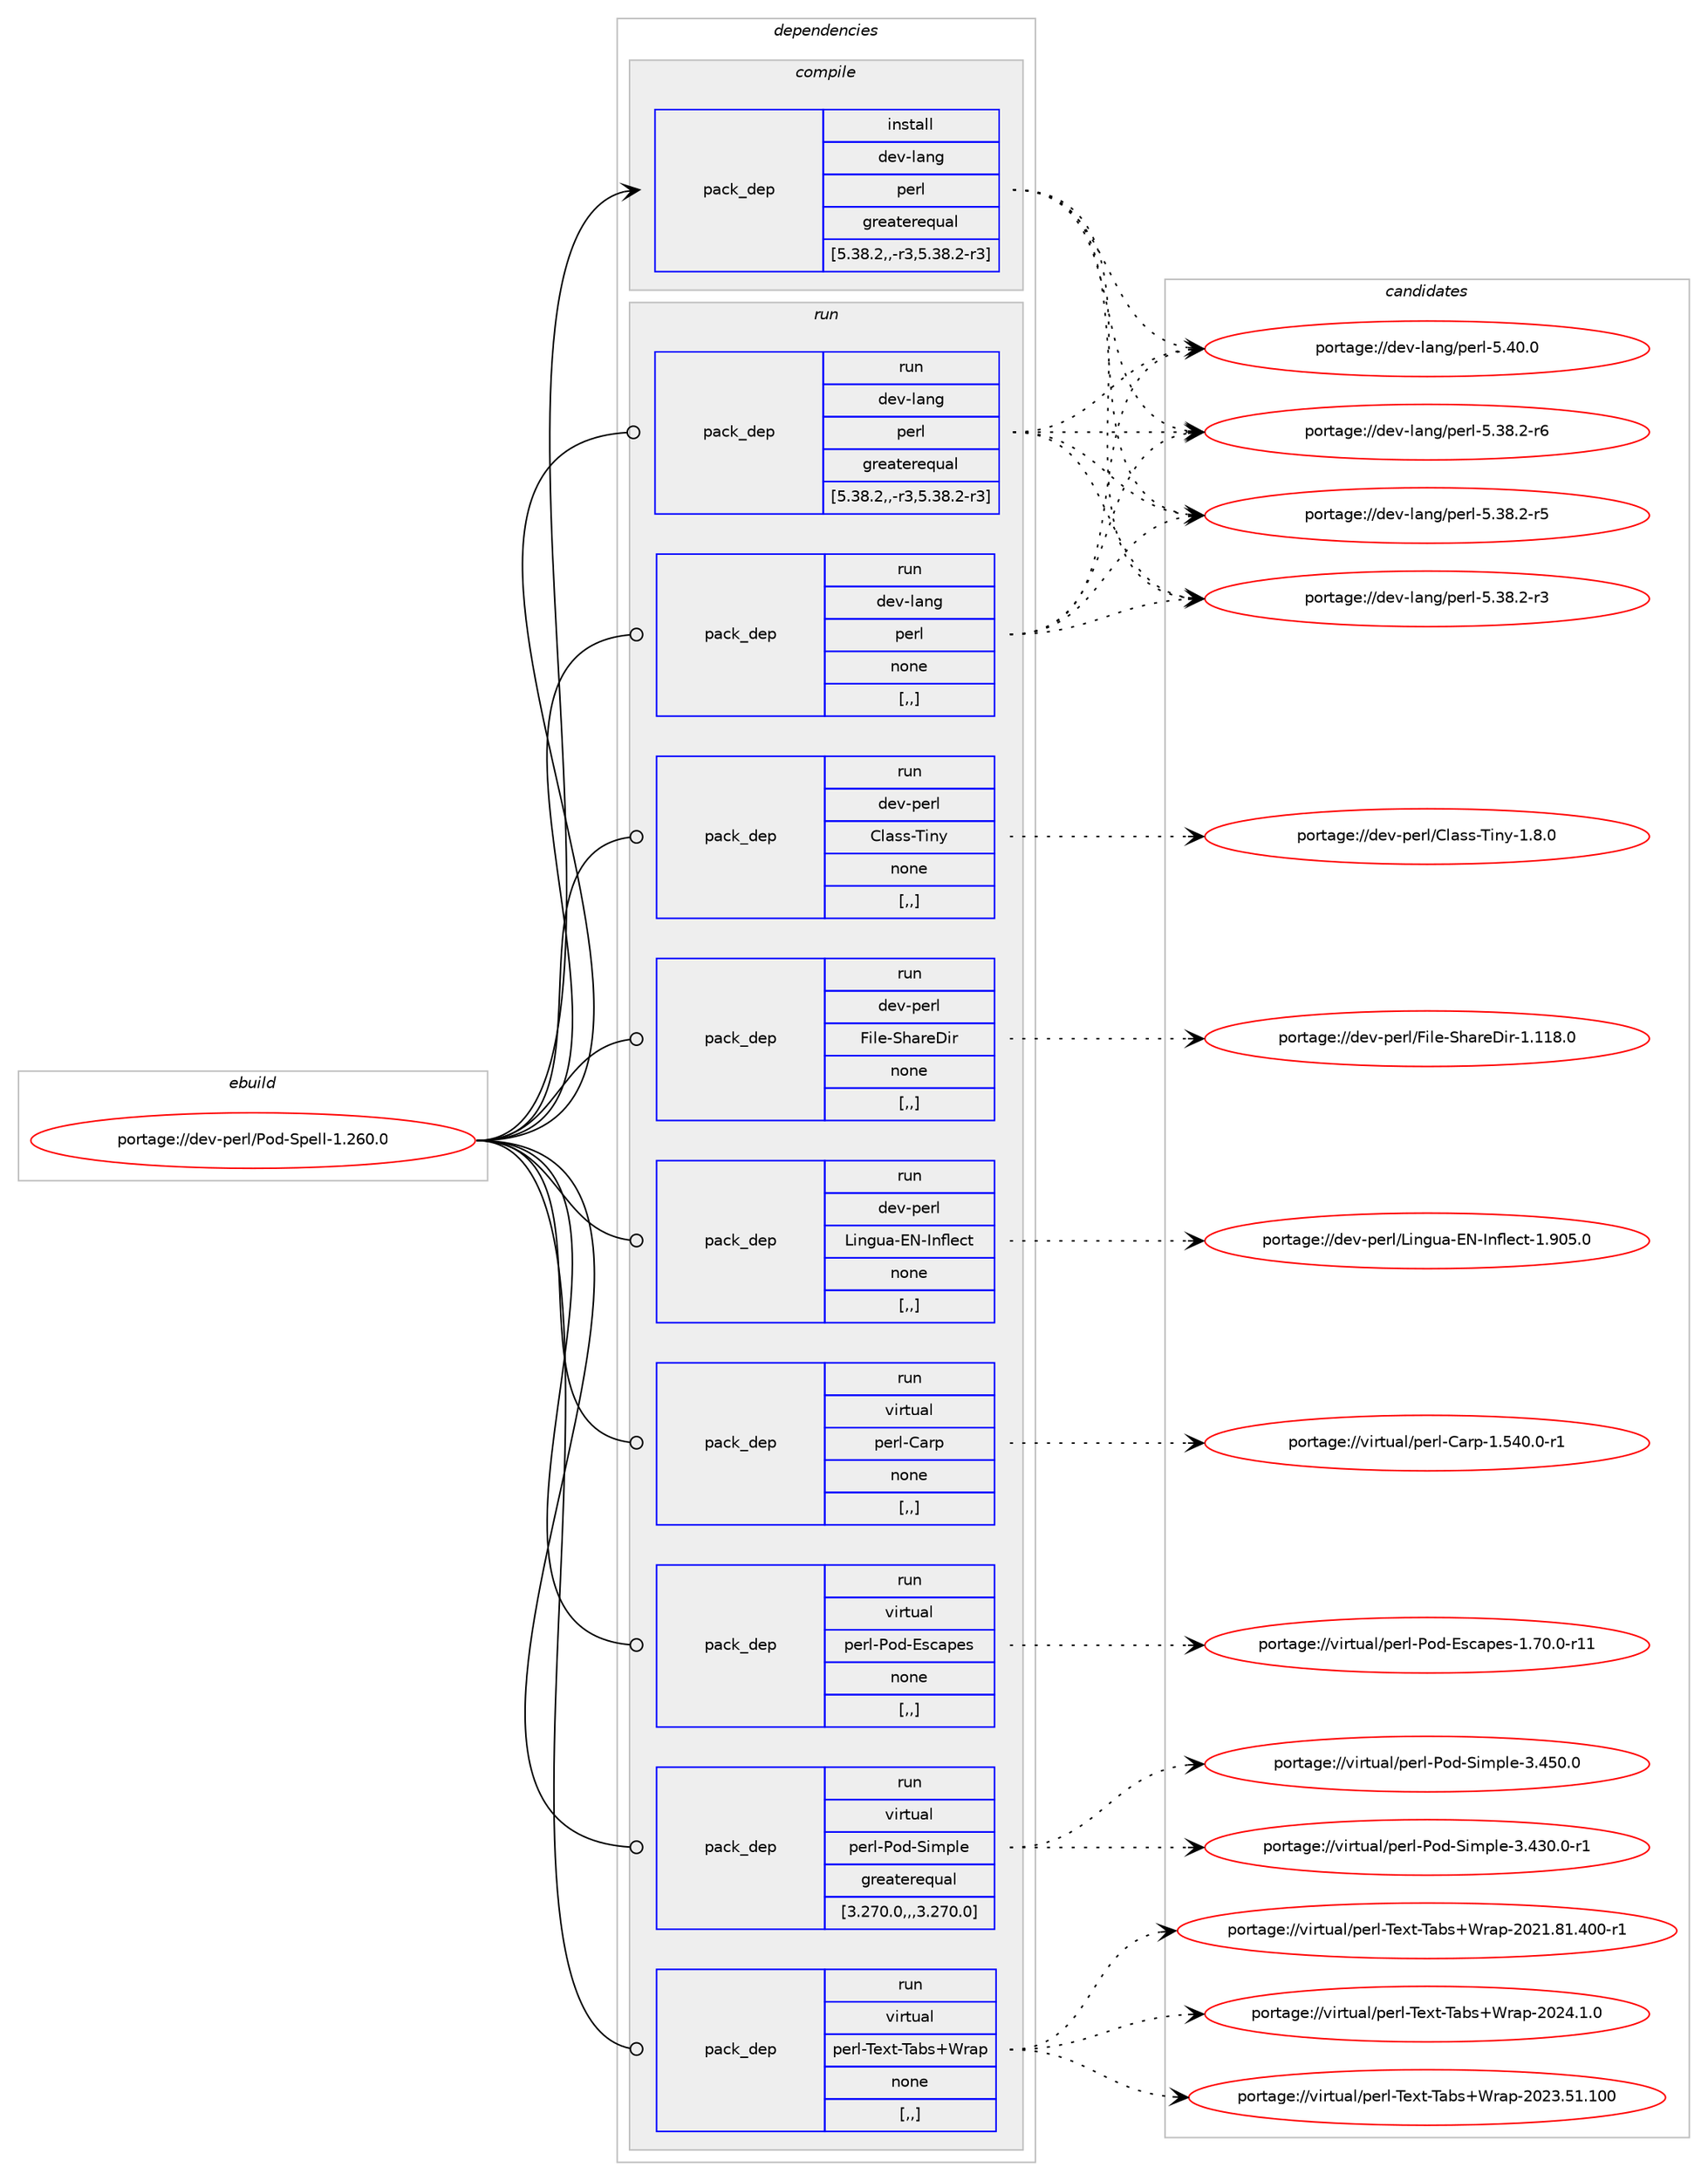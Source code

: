 digraph prolog {

# *************
# Graph options
# *************

newrank=true;
concentrate=true;
compound=true;
graph [rankdir=LR,fontname=Helvetica,fontsize=10,ranksep=1.5];#, ranksep=2.5, nodesep=0.2];
edge  [arrowhead=vee];
node  [fontname=Helvetica,fontsize=10];

# **********
# The ebuild
# **********

subgraph cluster_leftcol {
color=gray;
label=<<i>ebuild</i>>;
id [label="portage://dev-perl/Pod-Spell-1.260.0", color=red, width=4, href="../dev-perl/Pod-Spell-1.260.0.svg"];
}

# ****************
# The dependencies
# ****************

subgraph cluster_midcol {
color=gray;
label=<<i>dependencies</i>>;
subgraph cluster_compile {
fillcolor="#eeeeee";
style=filled;
label=<<i>compile</i>>;
subgraph pack465245 {
dependency630339 [label=<<TABLE BORDER="0" CELLBORDER="1" CELLSPACING="0" CELLPADDING="4" WIDTH="220"><TR><TD ROWSPAN="6" CELLPADDING="30">pack_dep</TD></TR><TR><TD WIDTH="110">install</TD></TR><TR><TD>dev-lang</TD></TR><TR><TD>perl</TD></TR><TR><TD>greaterequal</TD></TR><TR><TD>[5.38.2,,-r3,5.38.2-r3]</TD></TR></TABLE>>, shape=none, color=blue];
}
id:e -> dependency630339:w [weight=20,style="solid",arrowhead="vee"];
}
subgraph cluster_compileandrun {
fillcolor="#eeeeee";
style=filled;
label=<<i>compile and run</i>>;
}
subgraph cluster_run {
fillcolor="#eeeeee";
style=filled;
label=<<i>run</i>>;
subgraph pack465246 {
dependency630340 [label=<<TABLE BORDER="0" CELLBORDER="1" CELLSPACING="0" CELLPADDING="4" WIDTH="220"><TR><TD ROWSPAN="6" CELLPADDING="30">pack_dep</TD></TR><TR><TD WIDTH="110">run</TD></TR><TR><TD>dev-lang</TD></TR><TR><TD>perl</TD></TR><TR><TD>greaterequal</TD></TR><TR><TD>[5.38.2,,-r3,5.38.2-r3]</TD></TR></TABLE>>, shape=none, color=blue];
}
id:e -> dependency630340:w [weight=20,style="solid",arrowhead="odot"];
subgraph pack465247 {
dependency630341 [label=<<TABLE BORDER="0" CELLBORDER="1" CELLSPACING="0" CELLPADDING="4" WIDTH="220"><TR><TD ROWSPAN="6" CELLPADDING="30">pack_dep</TD></TR><TR><TD WIDTH="110">run</TD></TR><TR><TD>dev-lang</TD></TR><TR><TD>perl</TD></TR><TR><TD>none</TD></TR><TR><TD>[,,]</TD></TR></TABLE>>, shape=none, color=blue];
}
id:e -> dependency630341:w [weight=20,style="solid",arrowhead="odot"];
subgraph pack465248 {
dependency630342 [label=<<TABLE BORDER="0" CELLBORDER="1" CELLSPACING="0" CELLPADDING="4" WIDTH="220"><TR><TD ROWSPAN="6" CELLPADDING="30">pack_dep</TD></TR><TR><TD WIDTH="110">run</TD></TR><TR><TD>dev-perl</TD></TR><TR><TD>Class-Tiny</TD></TR><TR><TD>none</TD></TR><TR><TD>[,,]</TD></TR></TABLE>>, shape=none, color=blue];
}
id:e -> dependency630342:w [weight=20,style="solid",arrowhead="odot"];
subgraph pack465249 {
dependency630343 [label=<<TABLE BORDER="0" CELLBORDER="1" CELLSPACING="0" CELLPADDING="4" WIDTH="220"><TR><TD ROWSPAN="6" CELLPADDING="30">pack_dep</TD></TR><TR><TD WIDTH="110">run</TD></TR><TR><TD>dev-perl</TD></TR><TR><TD>File-ShareDir</TD></TR><TR><TD>none</TD></TR><TR><TD>[,,]</TD></TR></TABLE>>, shape=none, color=blue];
}
id:e -> dependency630343:w [weight=20,style="solid",arrowhead="odot"];
subgraph pack465250 {
dependency630344 [label=<<TABLE BORDER="0" CELLBORDER="1" CELLSPACING="0" CELLPADDING="4" WIDTH="220"><TR><TD ROWSPAN="6" CELLPADDING="30">pack_dep</TD></TR><TR><TD WIDTH="110">run</TD></TR><TR><TD>dev-perl</TD></TR><TR><TD>Lingua-EN-Inflect</TD></TR><TR><TD>none</TD></TR><TR><TD>[,,]</TD></TR></TABLE>>, shape=none, color=blue];
}
id:e -> dependency630344:w [weight=20,style="solid",arrowhead="odot"];
subgraph pack465251 {
dependency630345 [label=<<TABLE BORDER="0" CELLBORDER="1" CELLSPACING="0" CELLPADDING="4" WIDTH="220"><TR><TD ROWSPAN="6" CELLPADDING="30">pack_dep</TD></TR><TR><TD WIDTH="110">run</TD></TR><TR><TD>virtual</TD></TR><TR><TD>perl-Carp</TD></TR><TR><TD>none</TD></TR><TR><TD>[,,]</TD></TR></TABLE>>, shape=none, color=blue];
}
id:e -> dependency630345:w [weight=20,style="solid",arrowhead="odot"];
subgraph pack465252 {
dependency630346 [label=<<TABLE BORDER="0" CELLBORDER="1" CELLSPACING="0" CELLPADDING="4" WIDTH="220"><TR><TD ROWSPAN="6" CELLPADDING="30">pack_dep</TD></TR><TR><TD WIDTH="110">run</TD></TR><TR><TD>virtual</TD></TR><TR><TD>perl-Pod-Escapes</TD></TR><TR><TD>none</TD></TR><TR><TD>[,,]</TD></TR></TABLE>>, shape=none, color=blue];
}
id:e -> dependency630346:w [weight=20,style="solid",arrowhead="odot"];
subgraph pack465253 {
dependency630347 [label=<<TABLE BORDER="0" CELLBORDER="1" CELLSPACING="0" CELLPADDING="4" WIDTH="220"><TR><TD ROWSPAN="6" CELLPADDING="30">pack_dep</TD></TR><TR><TD WIDTH="110">run</TD></TR><TR><TD>virtual</TD></TR><TR><TD>perl-Pod-Simple</TD></TR><TR><TD>greaterequal</TD></TR><TR><TD>[3.270.0,,,3.270.0]</TD></TR></TABLE>>, shape=none, color=blue];
}
id:e -> dependency630347:w [weight=20,style="solid",arrowhead="odot"];
subgraph pack465254 {
dependency630348 [label=<<TABLE BORDER="0" CELLBORDER="1" CELLSPACING="0" CELLPADDING="4" WIDTH="220"><TR><TD ROWSPAN="6" CELLPADDING="30">pack_dep</TD></TR><TR><TD WIDTH="110">run</TD></TR><TR><TD>virtual</TD></TR><TR><TD>perl-Text-Tabs+Wrap</TD></TR><TR><TD>none</TD></TR><TR><TD>[,,]</TD></TR></TABLE>>, shape=none, color=blue];
}
id:e -> dependency630348:w [weight=20,style="solid",arrowhead="odot"];
}
}

# **************
# The candidates
# **************

subgraph cluster_choices {
rank=same;
color=gray;
label=<<i>candidates</i>>;

subgraph choice465245 {
color=black;
nodesep=1;
choice10010111845108971101034711210111410845534652484648 [label="portage://dev-lang/perl-5.40.0", color=red, width=4,href="../dev-lang/perl-5.40.0.svg"];
choice100101118451089711010347112101114108455346515646504511454 [label="portage://dev-lang/perl-5.38.2-r6", color=red, width=4,href="../dev-lang/perl-5.38.2-r6.svg"];
choice100101118451089711010347112101114108455346515646504511453 [label="portage://dev-lang/perl-5.38.2-r5", color=red, width=4,href="../dev-lang/perl-5.38.2-r5.svg"];
choice100101118451089711010347112101114108455346515646504511451 [label="portage://dev-lang/perl-5.38.2-r3", color=red, width=4,href="../dev-lang/perl-5.38.2-r3.svg"];
dependency630339:e -> choice10010111845108971101034711210111410845534652484648:w [style=dotted,weight="100"];
dependency630339:e -> choice100101118451089711010347112101114108455346515646504511454:w [style=dotted,weight="100"];
dependency630339:e -> choice100101118451089711010347112101114108455346515646504511453:w [style=dotted,weight="100"];
dependency630339:e -> choice100101118451089711010347112101114108455346515646504511451:w [style=dotted,weight="100"];
}
subgraph choice465246 {
color=black;
nodesep=1;
choice10010111845108971101034711210111410845534652484648 [label="portage://dev-lang/perl-5.40.0", color=red, width=4,href="../dev-lang/perl-5.40.0.svg"];
choice100101118451089711010347112101114108455346515646504511454 [label="portage://dev-lang/perl-5.38.2-r6", color=red, width=4,href="../dev-lang/perl-5.38.2-r6.svg"];
choice100101118451089711010347112101114108455346515646504511453 [label="portage://dev-lang/perl-5.38.2-r5", color=red, width=4,href="../dev-lang/perl-5.38.2-r5.svg"];
choice100101118451089711010347112101114108455346515646504511451 [label="portage://dev-lang/perl-5.38.2-r3", color=red, width=4,href="../dev-lang/perl-5.38.2-r3.svg"];
dependency630340:e -> choice10010111845108971101034711210111410845534652484648:w [style=dotted,weight="100"];
dependency630340:e -> choice100101118451089711010347112101114108455346515646504511454:w [style=dotted,weight="100"];
dependency630340:e -> choice100101118451089711010347112101114108455346515646504511453:w [style=dotted,weight="100"];
dependency630340:e -> choice100101118451089711010347112101114108455346515646504511451:w [style=dotted,weight="100"];
}
subgraph choice465247 {
color=black;
nodesep=1;
choice10010111845108971101034711210111410845534652484648 [label="portage://dev-lang/perl-5.40.0", color=red, width=4,href="../dev-lang/perl-5.40.0.svg"];
choice100101118451089711010347112101114108455346515646504511454 [label="portage://dev-lang/perl-5.38.2-r6", color=red, width=4,href="../dev-lang/perl-5.38.2-r6.svg"];
choice100101118451089711010347112101114108455346515646504511453 [label="portage://dev-lang/perl-5.38.2-r5", color=red, width=4,href="../dev-lang/perl-5.38.2-r5.svg"];
choice100101118451089711010347112101114108455346515646504511451 [label="portage://dev-lang/perl-5.38.2-r3", color=red, width=4,href="../dev-lang/perl-5.38.2-r3.svg"];
dependency630341:e -> choice10010111845108971101034711210111410845534652484648:w [style=dotted,weight="100"];
dependency630341:e -> choice100101118451089711010347112101114108455346515646504511454:w [style=dotted,weight="100"];
dependency630341:e -> choice100101118451089711010347112101114108455346515646504511453:w [style=dotted,weight="100"];
dependency630341:e -> choice100101118451089711010347112101114108455346515646504511451:w [style=dotted,weight="100"];
}
subgraph choice465248 {
color=black;
nodesep=1;
choice100101118451121011141084767108971151154584105110121454946564648 [label="portage://dev-perl/Class-Tiny-1.8.0", color=red, width=4,href="../dev-perl/Class-Tiny-1.8.0.svg"];
dependency630342:e -> choice100101118451121011141084767108971151154584105110121454946564648:w [style=dotted,weight="100"];
}
subgraph choice465249 {
color=black;
nodesep=1;
choice100101118451121011141084770105108101458310497114101681051144549464949564648 [label="portage://dev-perl/File-ShareDir-1.118.0", color=red, width=4,href="../dev-perl/File-ShareDir-1.118.0.svg"];
dependency630343:e -> choice100101118451121011141084770105108101458310497114101681051144549464949564648:w [style=dotted,weight="100"];
}
subgraph choice465250 {
color=black;
nodesep=1;
choice100101118451121011141084776105110103117974569784573110102108101991164549465748534648 [label="portage://dev-perl/Lingua-EN-Inflect-1.905.0", color=red, width=4,href="../dev-perl/Lingua-EN-Inflect-1.905.0.svg"];
dependency630344:e -> choice100101118451121011141084776105110103117974569784573110102108101991164549465748534648:w [style=dotted,weight="100"];
}
subgraph choice465251 {
color=black;
nodesep=1;
choice118105114116117971084711210111410845679711411245494653524846484511449 [label="portage://virtual/perl-Carp-1.540.0-r1", color=red, width=4,href="../virtual/perl-Carp-1.540.0-r1.svg"];
dependency630345:e -> choice118105114116117971084711210111410845679711411245494653524846484511449:w [style=dotted,weight="100"];
}
subgraph choice465252 {
color=black;
nodesep=1;
choice118105114116117971084711210111410845801111004569115999711210111545494655484648451144949 [label="portage://virtual/perl-Pod-Escapes-1.70.0-r11", color=red, width=4,href="../virtual/perl-Pod-Escapes-1.70.0-r11.svg"];
dependency630346:e -> choice118105114116117971084711210111410845801111004569115999711210111545494655484648451144949:w [style=dotted,weight="100"];
}
subgraph choice465253 {
color=black;
nodesep=1;
choice1181051141161179710847112101114108458011110045831051091121081014551465253484648 [label="portage://virtual/perl-Pod-Simple-3.450.0", color=red, width=4,href="../virtual/perl-Pod-Simple-3.450.0.svg"];
choice11810511411611797108471121011141084580111100458310510911210810145514652514846484511449 [label="portage://virtual/perl-Pod-Simple-3.430.0-r1", color=red, width=4,href="../virtual/perl-Pod-Simple-3.430.0-r1.svg"];
dependency630347:e -> choice1181051141161179710847112101114108458011110045831051091121081014551465253484648:w [style=dotted,weight="100"];
dependency630347:e -> choice11810511411611797108471121011141084580111100458310510911210810145514652514846484511449:w [style=dotted,weight="100"];
}
subgraph choice465254 {
color=black;
nodesep=1;
choice1181051141161179710847112101114108458410112011645849798115438711497112455048505246494648 [label="portage://virtual/perl-Text-Tabs+Wrap-2024.1.0", color=red, width=4,href="../virtual/perl-Text-Tabs+Wrap-2024.1.0.svg"];
choice1181051141161179710847112101114108458410112011645849798115438711497112455048505146534946494848 [label="portage://virtual/perl-Text-Tabs+Wrap-2023.51.100", color=red, width=4,href="../virtual/perl-Text-Tabs+Wrap-2023.51.100.svg"];
choice11810511411611797108471121011141084584101120116458497981154387114971124550485049465649465248484511449 [label="portage://virtual/perl-Text-Tabs+Wrap-2021.81.400-r1", color=red, width=4,href="../virtual/perl-Text-Tabs+Wrap-2021.81.400-r1.svg"];
dependency630348:e -> choice1181051141161179710847112101114108458410112011645849798115438711497112455048505246494648:w [style=dotted,weight="100"];
dependency630348:e -> choice1181051141161179710847112101114108458410112011645849798115438711497112455048505146534946494848:w [style=dotted,weight="100"];
dependency630348:e -> choice11810511411611797108471121011141084584101120116458497981154387114971124550485049465649465248484511449:w [style=dotted,weight="100"];
}
}

}
